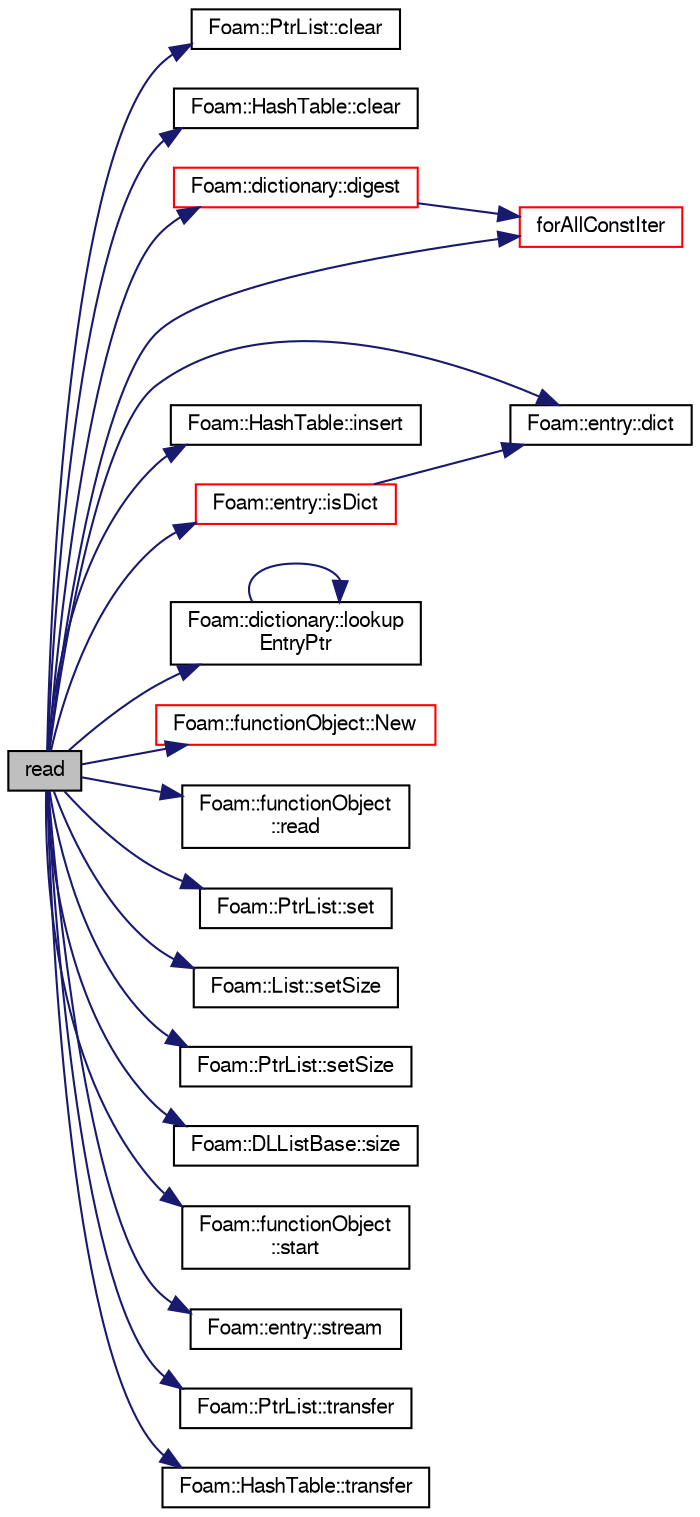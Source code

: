 digraph "read"
{
  bgcolor="transparent";
  edge [fontname="FreeSans",fontsize="10",labelfontname="FreeSans",labelfontsize="10"];
  node [fontname="FreeSans",fontsize="10",shape=record];
  rankdir="LR";
  Node1550 [label="read",height=0.2,width=0.4,color="black", fillcolor="grey75", style="filled", fontcolor="black"];
  Node1550 -> Node1551 [color="midnightblue",fontsize="10",style="solid",fontname="FreeSans"];
  Node1551 [label="Foam::PtrList::clear",height=0.2,width=0.4,color="black",URL="$a25914.html#ac8bb3912a3ce86b15842e79d0b421204",tooltip="Clear the PtrList, i.e. set size to zero deleting all the. "];
  Node1550 -> Node1552 [color="midnightblue",fontsize="10",style="solid",fontname="FreeSans"];
  Node1552 [label="Foam::HashTable::clear",height=0.2,width=0.4,color="black",URL="$a25702.html#ac8bb3912a3ce86b15842e79d0b421204",tooltip="Clear all entries from table. "];
  Node1550 -> Node1553 [color="midnightblue",fontsize="10",style="solid",fontname="FreeSans"];
  Node1553 [label="Foam::entry::dict",height=0.2,width=0.4,color="black",URL="$a26022.html#abd246c36ef3a3776f7d6e517dc9621af",tooltip="Return dictionary if this entry is a dictionary. "];
  Node1550 -> Node1554 [color="midnightblue",fontsize="10",style="solid",fontname="FreeSans"];
  Node1554 [label="Foam::dictionary::digest",height=0.2,width=0.4,color="red",URL="$a26014.html#af9550b0daa727a03da4e14682a3bd7e5",tooltip="Return the SHA1 digest of the dictionary contents. "];
  Node1554 -> Node1556 [color="midnightblue",fontsize="10",style="solid",fontname="FreeSans"];
  Node1556 [label="forAllConstIter",height=0.2,width=0.4,color="red",URL="$a38141.html#ae21e2836509b0fa7f7cedf6493b11b09"];
  Node1550 -> Node1556 [color="midnightblue",fontsize="10",style="solid",fontname="FreeSans"];
  Node1550 -> Node1844 [color="midnightblue",fontsize="10",style="solid",fontname="FreeSans"];
  Node1844 [label="Foam::HashTable::insert",height=0.2,width=0.4,color="black",URL="$a25702.html#a5eee1e0e199ad59b9cb3916cd42156e0",tooltip="Insert a new hashedEntry. "];
  Node1550 -> Node1571 [color="midnightblue",fontsize="10",style="solid",fontname="FreeSans"];
  Node1571 [label="Foam::entry::isDict",height=0.2,width=0.4,color="red",URL="$a26022.html#a33b200039e283c4ad4ad9a4756ffafd1",tooltip="Return true if this entry is a dictionary. "];
  Node1571 -> Node1553 [color="midnightblue",fontsize="10",style="solid",fontname="FreeSans"];
  Node1550 -> Node1608 [color="midnightblue",fontsize="10",style="solid",fontname="FreeSans"];
  Node1608 [label="Foam::dictionary::lookup\lEntryPtr",height=0.2,width=0.4,color="black",URL="$a26014.html#a63ca8c5575e79a6e04b8a1e1c4c1d958",tooltip="Find and return an entry data stream pointer if present. "];
  Node1608 -> Node1608 [color="midnightblue",fontsize="10",style="solid",fontname="FreeSans"];
  Node1550 -> Node1845 [color="midnightblue",fontsize="10",style="solid",fontname="FreeSans"];
  Node1845 [label="Foam::functionObject::New",height=0.2,width=0.4,color="red",URL="$a26114.html#ad536b480d59e19dd964044926f3327e8",tooltip="Select from dictionary, based on its \"type\" entry. "];
  Node1550 -> Node1847 [color="midnightblue",fontsize="10",style="solid",fontname="FreeSans"];
  Node1847 [label="Foam::functionObject\l::read",height=0.2,width=0.4,color="black",URL="$a26114.html#a1454f262ac97bfbe601010b6a53f956a",tooltip="Read and set the function object if its data have changed. "];
  Node1550 -> Node1848 [color="midnightblue",fontsize="10",style="solid",fontname="FreeSans"];
  Node1848 [label="Foam::PtrList::set",height=0.2,width=0.4,color="black",URL="$a25914.html#a2d4fe99e7a41d6359b3c1946995622a0",tooltip="Is element set. "];
  Node1550 -> Node1614 [color="midnightblue",fontsize="10",style="solid",fontname="FreeSans"];
  Node1614 [label="Foam::List::setSize",height=0.2,width=0.4,color="black",URL="$a25694.html#aedb985ffeaf1bdbfeccc2a8730405703",tooltip="Reset size of List. "];
  Node1550 -> Node1828 [color="midnightblue",fontsize="10",style="solid",fontname="FreeSans"];
  Node1828 [label="Foam::PtrList::setSize",height=0.2,width=0.4,color="black",URL="$a25914.html#aedb985ffeaf1bdbfeccc2a8730405703",tooltip="Reset size of PtrList. If extending the PtrList, new entries are. "];
  Node1550 -> Node1615 [color="midnightblue",fontsize="10",style="solid",fontname="FreeSans"];
  Node1615 [label="Foam::DLListBase::size",height=0.2,width=0.4,color="black",URL="$a25806.html#a47b3bf30da1eb3ab8076b5fbe00e0494",tooltip="Return number of elements in list. "];
  Node1550 -> Node1849 [color="midnightblue",fontsize="10",style="solid",fontname="FreeSans"];
  Node1849 [label="Foam::functionObject\l::start",height=0.2,width=0.4,color="black",URL="$a26114.html#ad64c54ab3191981b2443c47007f38516",tooltip="Called at the start of the time-loop. "];
  Node1550 -> Node1616 [color="midnightblue",fontsize="10",style="solid",fontname="FreeSans"];
  Node1616 [label="Foam::entry::stream",height=0.2,width=0.4,color="black",URL="$a26022.html#a3af18be98df6d673e0a40a4e38c350d1",tooltip="Return token stream if this entry is a primitive entry. "];
  Node1550 -> Node1850 [color="midnightblue",fontsize="10",style="solid",fontname="FreeSans"];
  Node1850 [label="Foam::PtrList::transfer",height=0.2,width=0.4,color="black",URL="$a25914.html#ae4acac23c93b50dec8d699ac30e8d996",tooltip="Transfer the contents of the argument PtrList into this PtrList. "];
  Node1550 -> Node1851 [color="midnightblue",fontsize="10",style="solid",fontname="FreeSans"];
  Node1851 [label="Foam::HashTable::transfer",height=0.2,width=0.4,color="black",URL="$a25702.html#a26883d0cdd71dc6200b11fa35ef0c0e4",tooltip="Transfer the contents of the argument table into this table. "];
}
